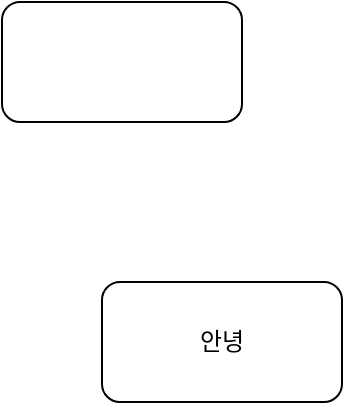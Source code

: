 <mxfile version="26.2.14">
  <diagram name="페이지-1" id="TPhwfC71LZAnQx9URJNF">
    <mxGraphModel dx="1426" dy="751" grid="1" gridSize="10" guides="1" tooltips="1" connect="1" arrows="1" fold="1" page="1" pageScale="1" pageWidth="827" pageHeight="1169" math="0" shadow="0">
      <root>
        <mxCell id="0" />
        <mxCell id="1" parent="0" />
        <object label="" placeholder="hello&#xa;hello&#xa;hello" id="EPJNJ0uBJgtnzRvEjwtH-1">
          <mxCell style="rounded=1;whiteSpace=wrap;html=1;" vertex="1" parent="1">
            <mxGeometry x="290" y="250" width="120" height="60" as="geometry" />
          </mxCell>
        </object>
        <object label="안녕" placeholder="hello" id="EPJNJ0uBJgtnzRvEjwtH-2">
          <mxCell style="rounded=1;whiteSpace=wrap;html=1;" vertex="1" parent="1">
            <mxGeometry x="340" y="390" width="120" height="60" as="geometry" />
          </mxCell>
        </object>
      </root>
    </mxGraphModel>
  </diagram>
</mxfile>
